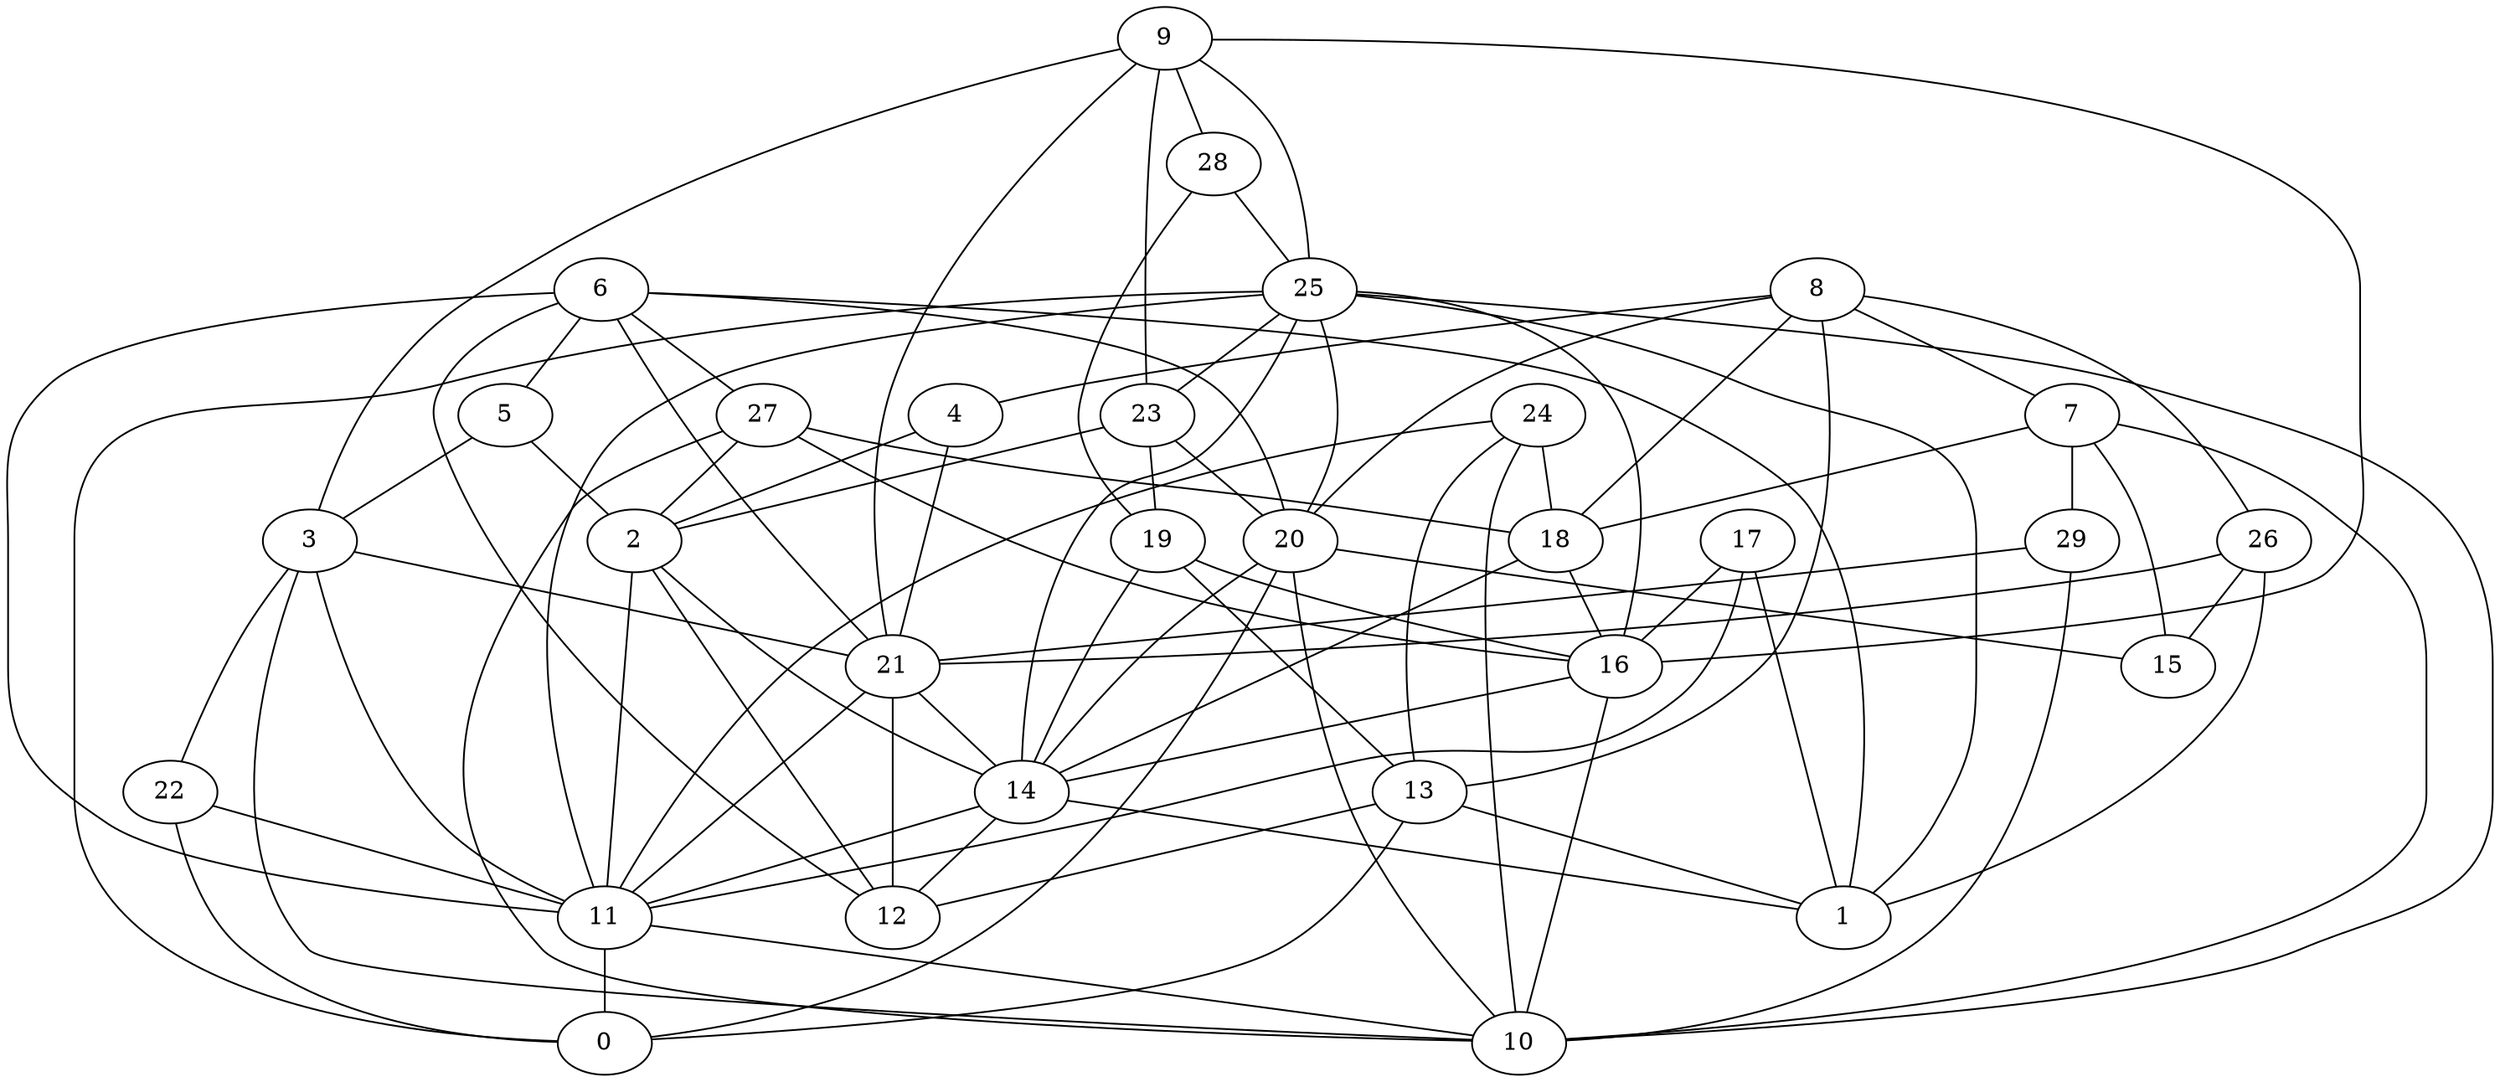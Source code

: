 digraph GG_graph {

subgraph G_graph {
edge [color = black]
"13" -> "0" [dir = none]
"13" -> "1" [dir = none]
"13" -> "12" [dir = none]
"16" -> "14" [dir = none]
"16" -> "10" [dir = none]
"28" -> "25" [dir = none]
"28" -> "19" [dir = none]
"9" -> "3" [dir = none]
"9" -> "21" [dir = none]
"9" -> "28" [dir = none]
"9" -> "16" [dir = none]
"9" -> "23" [dir = none]
"9" -> "25" [dir = none]
"17" -> "16" [dir = none]
"17" -> "1" [dir = none]
"17" -> "11" [dir = none]
"22" -> "0" [dir = none]
"22" -> "11" [dir = none]
"20" -> "10" [dir = none]
"20" -> "0" [dir = none]
"20" -> "15" [dir = none]
"20" -> "14" [dir = none]
"11" -> "0" [dir = none]
"11" -> "10" [dir = none]
"18" -> "16" [dir = none]
"18" -> "14" [dir = none]
"21" -> "14" [dir = none]
"21" -> "11" [dir = none]
"21" -> "12" [dir = none]
"23" -> "2" [dir = none]
"23" -> "19" [dir = none]
"23" -> "20" [dir = none]
"25" -> "11" [dir = none]
"25" -> "20" [dir = none]
"25" -> "14" [dir = none]
"25" -> "10" [dir = none]
"25" -> "0" [dir = none]
"25" -> "23" [dir = none]
"25" -> "1" [dir = none]
"25" -> "16" [dir = none]
"2" -> "12" [dir = none]
"2" -> "14" [dir = none]
"2" -> "11" [dir = none]
"3" -> "22" [dir = none]
"3" -> "10" [dir = none]
"3" -> "21" [dir = none]
"3" -> "11" [dir = none]
"6" -> "20" [dir = none]
"6" -> "12" [dir = none]
"6" -> "21" [dir = none]
"6" -> "11" [dir = none]
"6" -> "27" [dir = none]
"6" -> "1" [dir = none]
"6" -> "5" [dir = none]
"19" -> "14" [dir = none]
"19" -> "13" [dir = none]
"19" -> "16" [dir = none]
"5" -> "3" [dir = none]
"5" -> "2" [dir = none]
"14" -> "11" [dir = none]
"14" -> "12" [dir = none]
"14" -> "1" [dir = none]
"26" -> "1" [dir = none]
"26" -> "15" [dir = none]
"26" -> "21" [dir = none]
"4" -> "2" [dir = none]
"4" -> "21" [dir = none]
"29" -> "10" [dir = none]
"29" -> "21" [dir = none]
"7" -> "18" [dir = none]
"7" -> "29" [dir = none]
"7" -> "15" [dir = none]
"7" -> "10" [dir = none]
"27" -> "16" [dir = none]
"27" -> "18" [dir = none]
"27" -> "10" [dir = none]
"27" -> "2" [dir = none]
"8" -> "18" [dir = none]
"8" -> "26" [dir = none]
"8" -> "7" [dir = none]
"8" -> "13" [dir = none]
"8" -> "4" [dir = none]
"8" -> "20" [dir = none]
"24" -> "13" [dir = none]
"24" -> "11" [dir = none]
"24" -> "10" [dir = none]
"24" -> "18" [dir = none]
}

}
